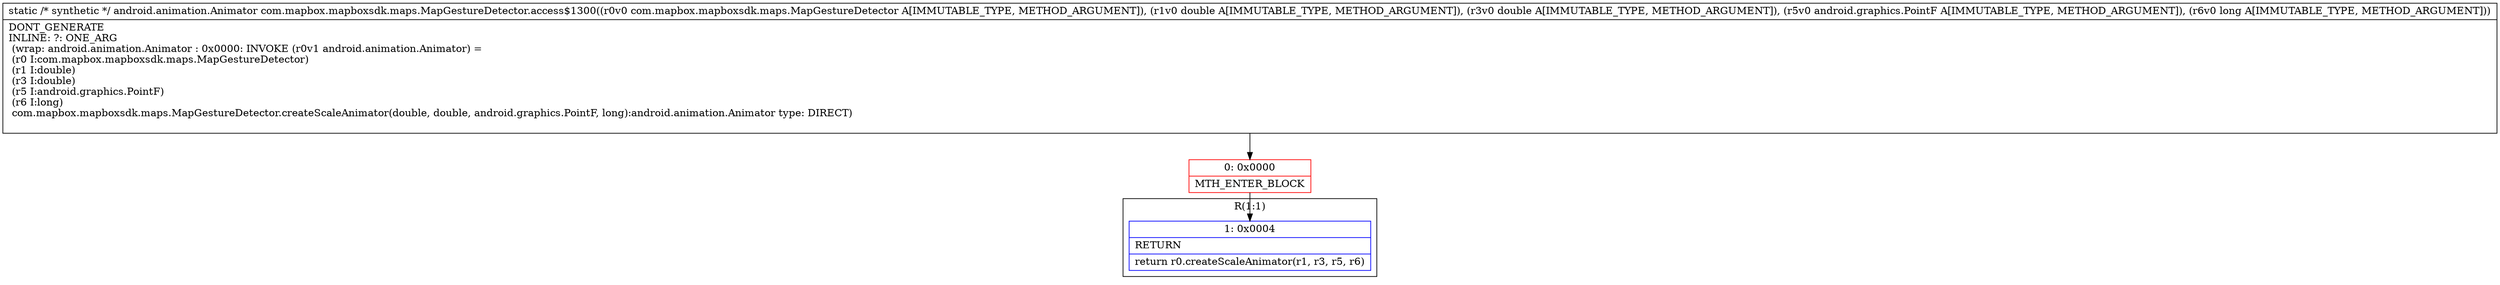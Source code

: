 digraph "CFG forcom.mapbox.mapboxsdk.maps.MapGestureDetector.access$1300(Lcom\/mapbox\/mapboxsdk\/maps\/MapGestureDetector;DDLandroid\/graphics\/PointF;J)Landroid\/animation\/Animator;" {
subgraph cluster_Region_683420521 {
label = "R(1:1)";
node [shape=record,color=blue];
Node_1 [shape=record,label="{1\:\ 0x0004|RETURN\l|return r0.createScaleAnimator(r1, r3, r5, r6)\l}"];
}
Node_0 [shape=record,color=red,label="{0\:\ 0x0000|MTH_ENTER_BLOCK\l}"];
MethodNode[shape=record,label="{static \/* synthetic *\/ android.animation.Animator com.mapbox.mapboxsdk.maps.MapGestureDetector.access$1300((r0v0 com.mapbox.mapboxsdk.maps.MapGestureDetector A[IMMUTABLE_TYPE, METHOD_ARGUMENT]), (r1v0 double A[IMMUTABLE_TYPE, METHOD_ARGUMENT]), (r3v0 double A[IMMUTABLE_TYPE, METHOD_ARGUMENT]), (r5v0 android.graphics.PointF A[IMMUTABLE_TYPE, METHOD_ARGUMENT]), (r6v0 long A[IMMUTABLE_TYPE, METHOD_ARGUMENT]))  | DONT_GENERATE\lINLINE: ?: ONE_ARG  \l  (wrap: android.animation.Animator : 0x0000: INVOKE  (r0v1 android.animation.Animator) = \l  (r0 I:com.mapbox.mapboxsdk.maps.MapGestureDetector)\l  (r1 I:double)\l  (r3 I:double)\l  (r5 I:android.graphics.PointF)\l  (r6 I:long)\l com.mapbox.mapboxsdk.maps.MapGestureDetector.createScaleAnimator(double, double, android.graphics.PointF, long):android.animation.Animator type: DIRECT)\l\l}"];
MethodNode -> Node_0;
Node_0 -> Node_1;
}


